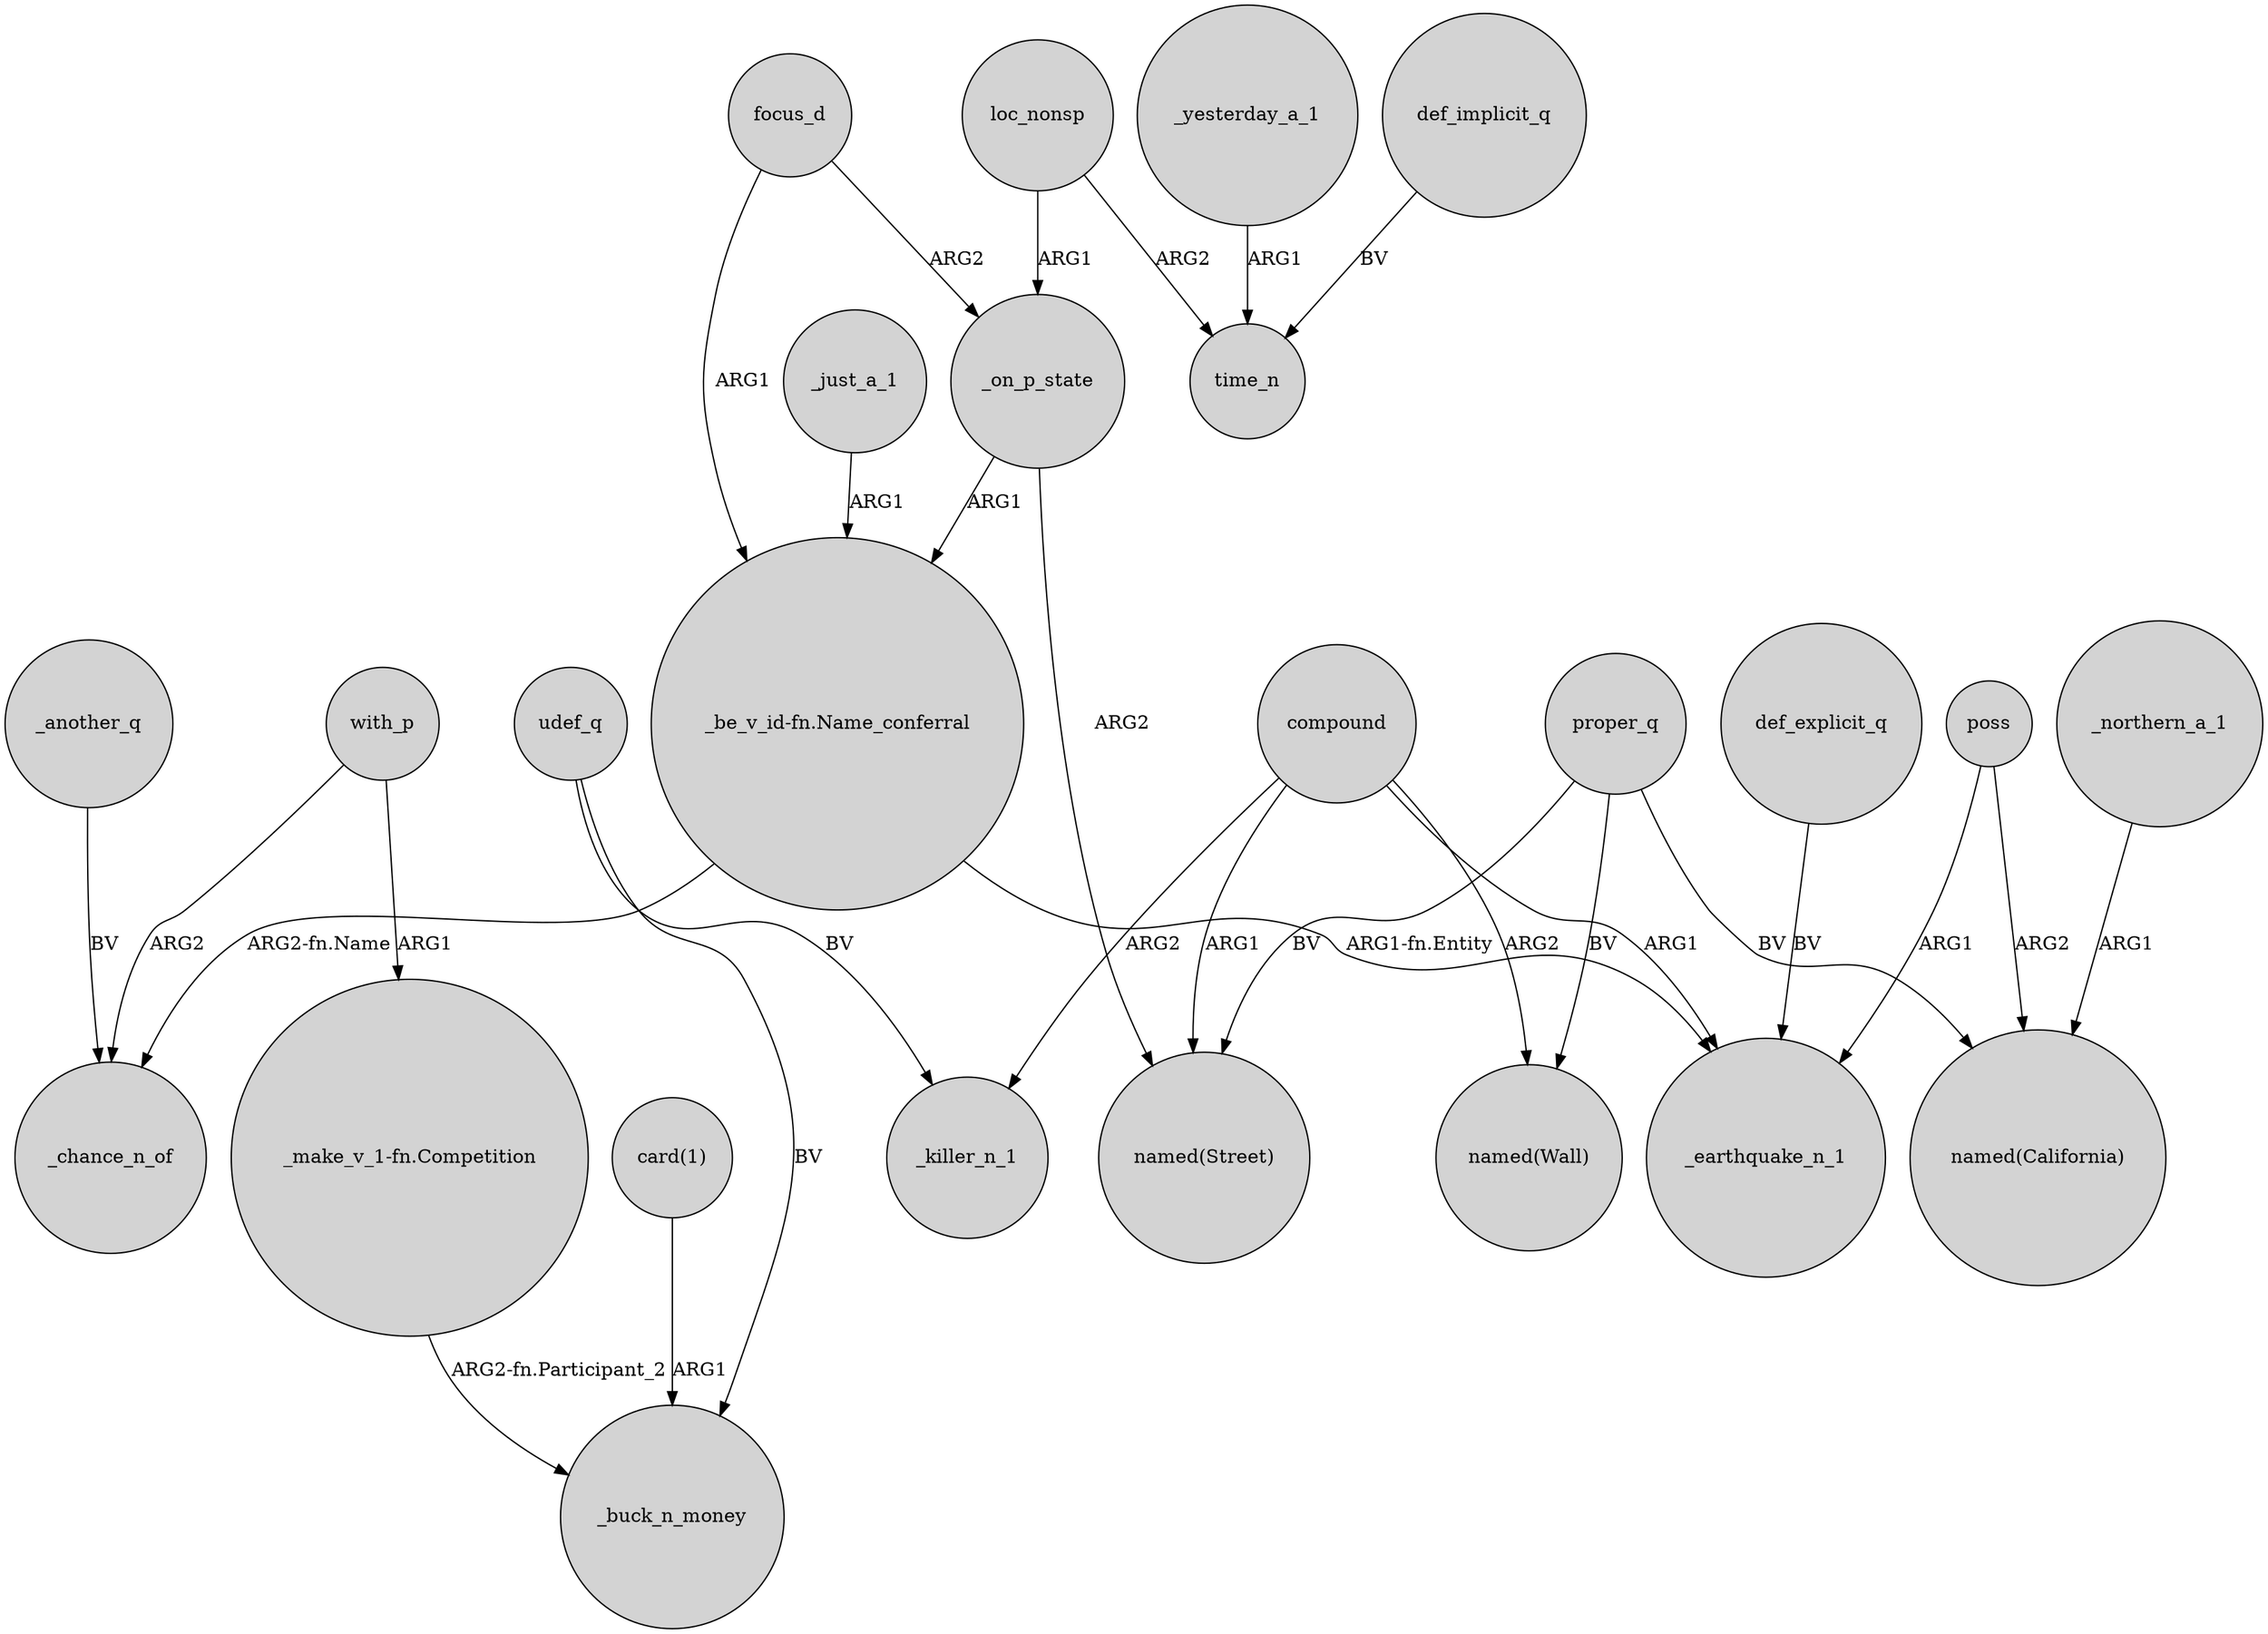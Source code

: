 digraph {
	node [shape=circle style=filled]
	_on_p_state -> "_be_v_id-fn.Name_conferral" [label=ARG1]
	_another_q -> _chance_n_of [label=BV]
	loc_nonsp -> _on_p_state [label=ARG1]
	_yesterday_a_1 -> time_n [label=ARG1]
	"_be_v_id-fn.Name_conferral" -> _chance_n_of [label="ARG2-fn.Name"]
	focus_d -> _on_p_state [label=ARG2]
	with_p -> "_make_v_1-fn.Competition" [label=ARG1]
	_on_p_state -> "named(Street)" [label=ARG2]
	focus_d -> "_be_v_id-fn.Name_conferral" [label=ARG1]
	compound -> "named(Wall)" [label=ARG2]
	_northern_a_1 -> "named(California)" [label=ARG1]
	_just_a_1 -> "_be_v_id-fn.Name_conferral" [label=ARG1]
	compound -> _killer_n_1 [label=ARG2]
	compound -> "named(Street)" [label=ARG1]
	"card(1)" -> _buck_n_money [label=ARG1]
	poss -> _earthquake_n_1 [label=ARG1]
	udef_q -> _killer_n_1 [label=BV]
	compound -> _earthquake_n_1 [label=ARG1]
	proper_q -> "named(Wall)" [label=BV]
	def_explicit_q -> _earthquake_n_1 [label=BV]
	"_be_v_id-fn.Name_conferral" -> _earthquake_n_1 [label="ARG1-fn.Entity"]
	poss -> "named(California)" [label=ARG2]
	loc_nonsp -> time_n [label=ARG2]
	udef_q -> _buck_n_money [label=BV]
	proper_q -> "named(California)" [label=BV]
	proper_q -> "named(Street)" [label=BV]
	with_p -> _chance_n_of [label=ARG2]
	def_implicit_q -> time_n [label=BV]
	"_make_v_1-fn.Competition" -> _buck_n_money [label="ARG2-fn.Participant_2"]
}
